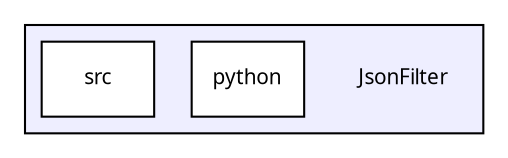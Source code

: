 digraph G {
  compound=true
  node [ fontsize=10, fontname="FreeSans.ttf"];
  edge [ labelfontsize=9, labelfontname="FreeSans.ttf"];
  subgraph clusterdir_a9ea7eddf5bbf59d61c210637812e401 {
    graph [ bgcolor="#eeeeff", pencolor="black", label="" URL="dir_a9ea7eddf5bbf59d61c210637812e401.html"];
    dir_a9ea7eddf5bbf59d61c210637812e401 [shape=plaintext label="JsonFilter"];
    dir_bfe9f42cb454752ee77329df50928b38 [shape=box label="python" color="black" fillcolor="white" style="filled" URL="dir_bfe9f42cb454752ee77329df50928b38.html"];
    dir_dd143909c9ec0c10734c8ef6bac480f6 [shape=box label="src" color="black" fillcolor="white" style="filled" URL="dir_dd143909c9ec0c10734c8ef6bac480f6.html"];
  }
}
